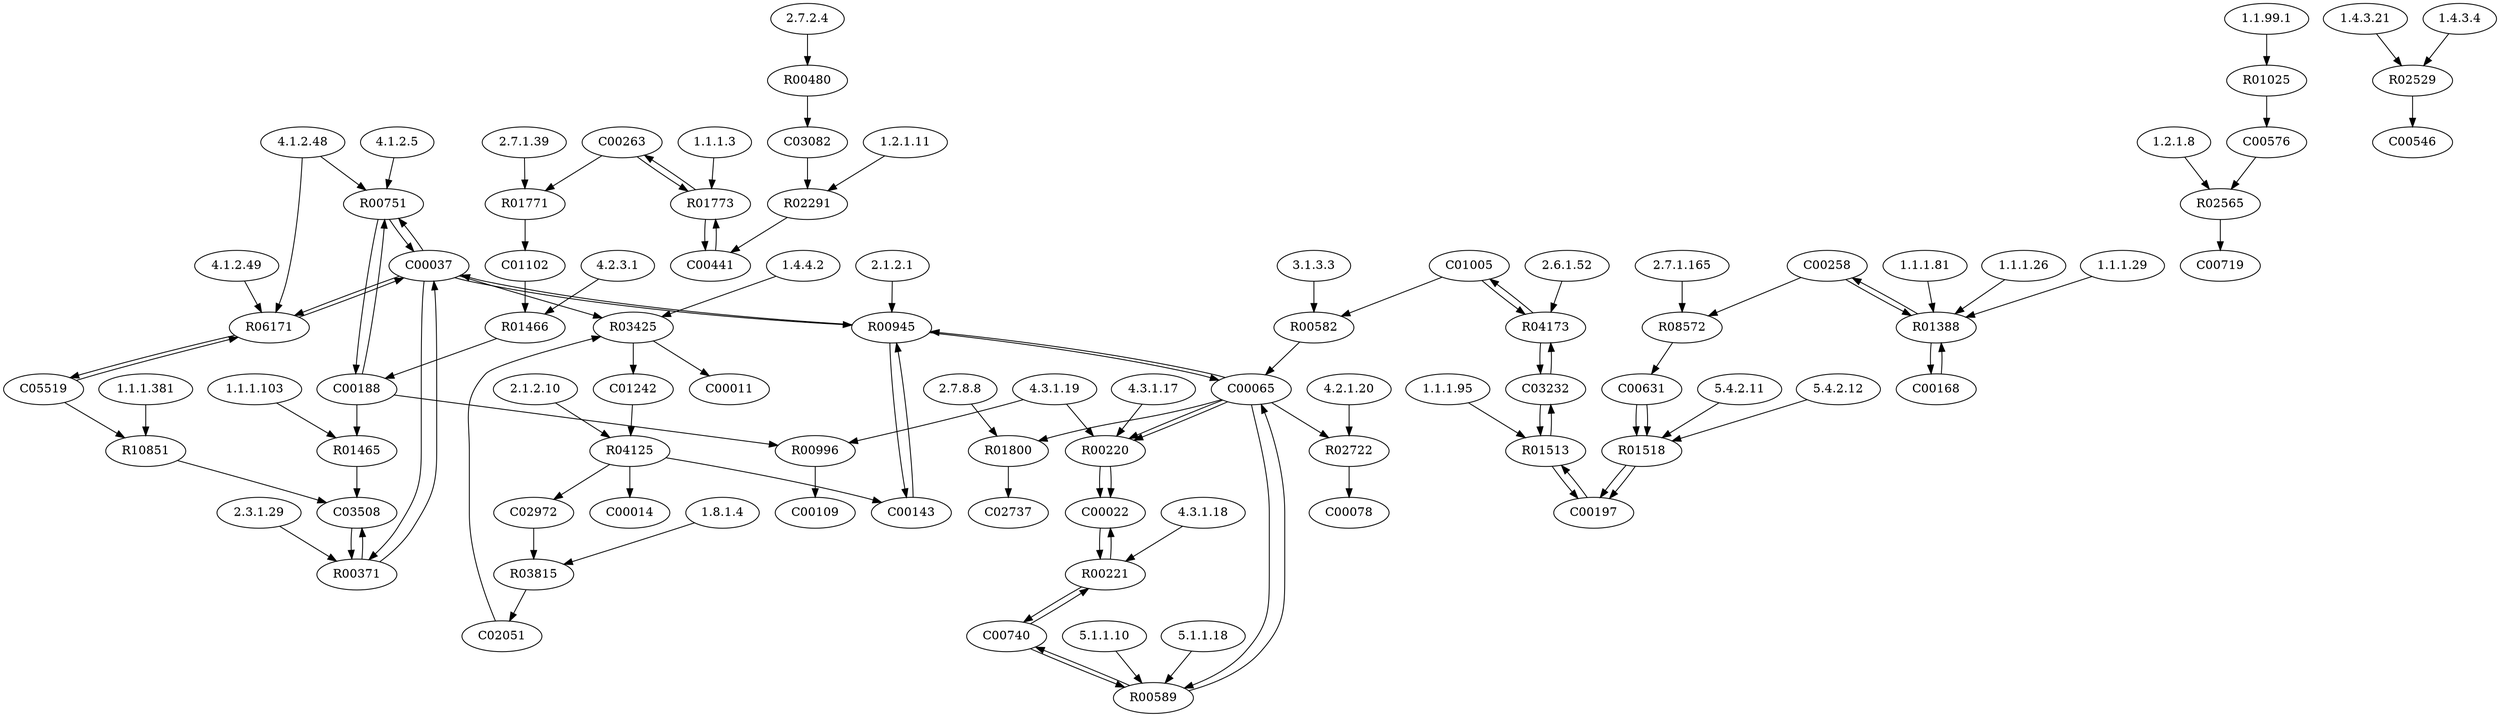 digraph G {
"4.1.2.48" [type=E];
"2.3.1.29" [type=E];
"5.1.1.10" [type=E];
"4.3.1.19" [type=E];
"1.2.1.8" [type=E];
"2.7.2.4" [type=E];
"1.4.4.2" [type=E];
"1.1.1.81" [type=E];
"1.1.99.1" [type=E];
"5.4.2.11" [type=E];
"4.1.2.5" [type=E];
"2.7.8.8" [type=E];
"1.1.1.3" [type=E];
"2.6.1.52" [type=E];
"1.8.1.4" [type=E];
"1.1.1.26" [type=E];
"4.3.1.18" [type=E];
"2.7.1.39" [type=E];
"5.1.1.18" [type=E];
"1.4.3.21" [type=E];
"4.2.3.1" [type=E];
"4.2.1.20" [type=E];
"3.1.3.3" [type=E];
"2.7.1.165" [type=E];
"2.1.2.1" [type=E];
"4.1.2.49" [type=E];
"1.1.1.95" [type=E];
"1.2.1.11" [type=E];
"1.4.3.4" [type=E];
"5.4.2.12" [type=E];
"2.1.2.10" [type=E];
"1.1.1.103" [type=E];
"1.1.1.29" [type=E];
"1.1.1.381" [type=E];
"4.3.1.17" [type=E];
R01025 [type=R];
R01466 [type=R];
R10851 [type=R];
R04173 [type=R];
R00996 [type=R];
R03815 [type=R];
R00220 [type=R];
R01773 [type=R];
R00751 [type=R];
R02529 [type=R];
R00480 [type=R];
R00371 [type=R];
R01388 [type=R];
R01800 [type=R];
R01465 [type=R];
R02565 [type=R];
R01771 [type=R];
R00589 [type=R];
R04125 [type=R];
R00582 [type=R];
R00945 [type=R];
R01513 [type=R];
R08572 [type=R];
R00221 [type=R];
R02722 [type=R];
R03425 [type=R];
R01518 [type=R];
R02291 [type=R];
R06171 [type=R];
C00740 [type=C];
C02737 [type=C];
C00109 [type=C];
C01242 [type=C];
C00078 [type=C];
C03232 [type=C];
C00258 [type=C];
C00143 [type=C];
C00014 [type=C];
C00546 [type=C];
C00065 [type=C];
C00011 [type=C];
C00576 [type=C];
C05519 [type=C];
C00197 [type=C];
C00037 [type=C];
C03508 [type=C];
C02972 [type=C];
C00441 [type=C];
C00022 [type=C];
C00263 [type=C];
C01102 [type=C];
C00168 [type=C];
C03082 [type=C];
C01005 [type=C];
C00188 [type=C];
C00719 [type=C];
C02051 [type=C];
C00631 [type=C];
R01025 -> C00576;
C00576 -> R02565;
R02565 -> C00719;
C00197 -> R01513;
R01513 -> C00197;
R01513 -> C03232;
C03232 -> R01513;
C00037 -> R06171;
R06171 -> C00037;
R06171 -> C05519;
C05519 -> R06171;
R00480 -> C03082;
C01005 -> R04173;
R04173 -> C01005;
R04173 -> C03232;
C03232 -> R04173;
C01005 -> R00582;
R00582 -> C00065;
C00143 -> R00945;
R00945 -> C00143;
C00037 -> R00945;
R00945 -> C00037;
R00945 -> C00065;
C00065 -> R00945;
C00188 -> R00996;
R00996 -> C00109;
C00188 -> R00751;
R00751 -> C00188;
R00751 -> C00037;
C00037 -> R00751;
C01102 -> R01466;
R01466 -> C00188;
C00188 -> R01465;
R01465 -> C03508;
C00037 -> R00371;
R00371 -> C00037;
R00371 -> C03508;
C03508 -> R00371;
C03082 -> R02291;
R02291 -> C00441;
C00065 -> R00589;
R00589 -> C00065;
R00589 -> C00740;
C00740 -> R00589;
C00065 -> R00220;
R00220 -> C00022;
C00263 -> R01771;
R01771 -> C01102;
C00037 -> R03425;
C02051 -> R03425;
R03425 -> C01242;
R03425 -> C00011;
C00263 -> R01773;
R01773 -> C00263;
R01773 -> C00441;
C00441 -> R01773;
C00740 -> R00221;
R00221 -> C00740;
R00221 -> C00022;
C00022 -> R00221;
C00258 -> R01388;
R01388 -> C00258;
R01388 -> C00168;
C00168 -> R01388;
R02529 -> C00546;
C01242 -> R04125;
R04125 -> C00143;
R04125 -> C00014;
R04125 -> C02972;
C02972 -> R03815;
R03815 -> C02051;
C00065 -> R00220;
R00220 -> C00022;
C00065 -> R01800;
R01800 -> C02737;
C00065 -> R02722;
R02722 -> C00078;
C00258 -> R08572;
R08572 -> C00631;
C00631 -> R01518;
R01518 -> C00197;
C00631 -> R01518;
R01518 -> C00197;
C05519 -> R10851;
R10851 -> C03508;
"1.1.99.1" -> R01025;
"4.2.3.1" -> R01466;
"1.1.1.381" -> R10851;
"2.6.1.52" -> R04173;
"4.3.1.19" -> R00996;
"1.8.1.4" -> R03815;
"4.3.1.17" -> R00220;
"4.3.1.19" -> R00220;
"1.1.1.3" -> R01773;
"4.1.2.5" -> R00751;
"4.1.2.48" -> R00751;
"1.4.3.4" -> R02529;
"1.4.3.21" -> R02529;
"2.7.2.4" -> R00480;
"2.3.1.29" -> R00371;
"1.1.1.26" -> R01388;
"1.1.1.29" -> R01388;
"1.1.1.81" -> R01388;
"2.7.8.8" -> R01800;
"1.1.1.103" -> R01465;
"1.2.1.8" -> R02565;
"2.7.1.39" -> R01771;
"5.1.1.10" -> R00589;
"5.1.1.18" -> R00589;
"2.1.2.10" -> R04125;
"3.1.3.3" -> R00582;
"2.1.2.1" -> R00945;
"1.1.1.95" -> R01513;
"2.7.1.165" -> R08572;
"4.3.1.18" -> R00221;
"4.2.1.20" -> R02722;
"1.4.4.2" -> R03425;
"5.4.2.11" -> R01518;
"5.4.2.12" -> R01518;
"1.2.1.11" -> R02291;
"4.1.2.48" -> R06171;
"4.1.2.49" -> R06171;
}
